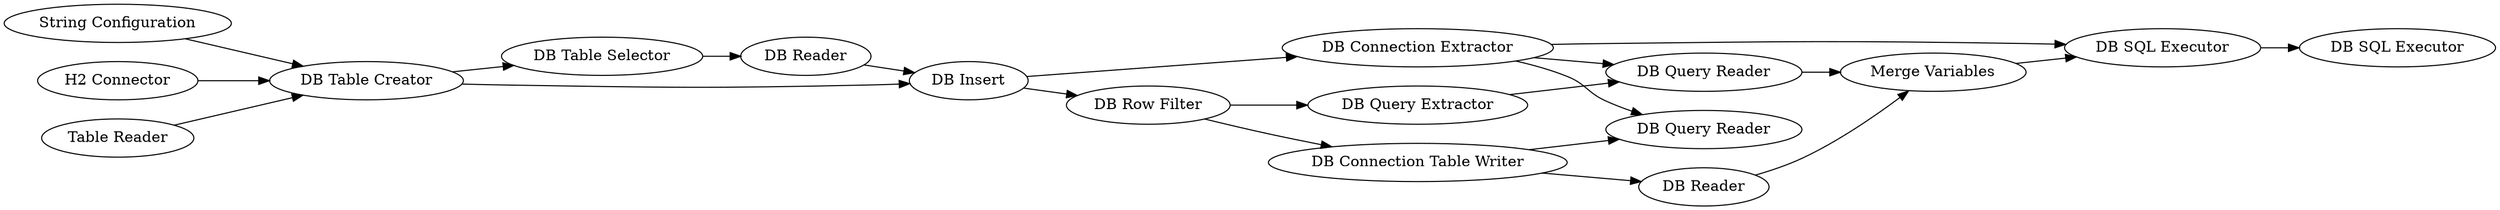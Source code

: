 digraph {
	"-3633991065478016760_72" [label="DB Query Reader"]
	"-3633991065478016760_76" [label="DB Reader"]
	"-3633991065478016760_71" [label="DB Connection Extractor"]
	"-3633991065478016760_63" [label="DB Row Filter"]
	"-3633991065478016760_64" [label="DB Query Extractor"]
	"-3633991065478016760_1870" [label="DB SQL Executor"]
	"-3633991065478016760_61" [label="String Configuration"]
	"-3633991065478016760_60" [label="DB Insert"]
	"-3633991065478016760_22" [label="H2 Connector"]
	"-3633991065478016760_1869" [label="DB Query Reader"]
	"-3633991065478016760_78" [label="Merge Variables"]
	"-3633991065478016760_67" [label="DB Reader"]
	"-3633991065478016760_79" [label="DB Connection Table Writer"]
	"-3633991065478016760_75" [label="DB Table Selector"]
	"-3633991065478016760_77" [label="DB SQL Executor"]
	"-3633991065478016760_58" [label="Table Reader"]
	"-3633991065478016760_59" [label="DB Table Creator"]
	"-3633991065478016760_76" -> "-3633991065478016760_60"
	"-3633991065478016760_78" -> "-3633991065478016760_77"
	"-3633991065478016760_71" -> "-3633991065478016760_72"
	"-3633991065478016760_22" -> "-3633991065478016760_59"
	"-3633991065478016760_63" -> "-3633991065478016760_79"
	"-3633991065478016760_67" -> "-3633991065478016760_78"
	"-3633991065478016760_59" -> "-3633991065478016760_75"
	"-3633991065478016760_79" -> "-3633991065478016760_67"
	"-3633991065478016760_61" -> "-3633991065478016760_59"
	"-3633991065478016760_64" -> "-3633991065478016760_72"
	"-3633991065478016760_77" -> "-3633991065478016760_1870"
	"-3633991065478016760_71" -> "-3633991065478016760_77"
	"-3633991065478016760_58" -> "-3633991065478016760_59"
	"-3633991065478016760_59" -> "-3633991065478016760_60"
	"-3633991065478016760_60" -> "-3633991065478016760_71"
	"-3633991065478016760_72" -> "-3633991065478016760_78"
	"-3633991065478016760_79" -> "-3633991065478016760_1869"
	"-3633991065478016760_63" -> "-3633991065478016760_64"
	"-3633991065478016760_60" -> "-3633991065478016760_63"
	"-3633991065478016760_75" -> "-3633991065478016760_76"
	"-3633991065478016760_71" -> "-3633991065478016760_1869"
	rankdir=LR
}
